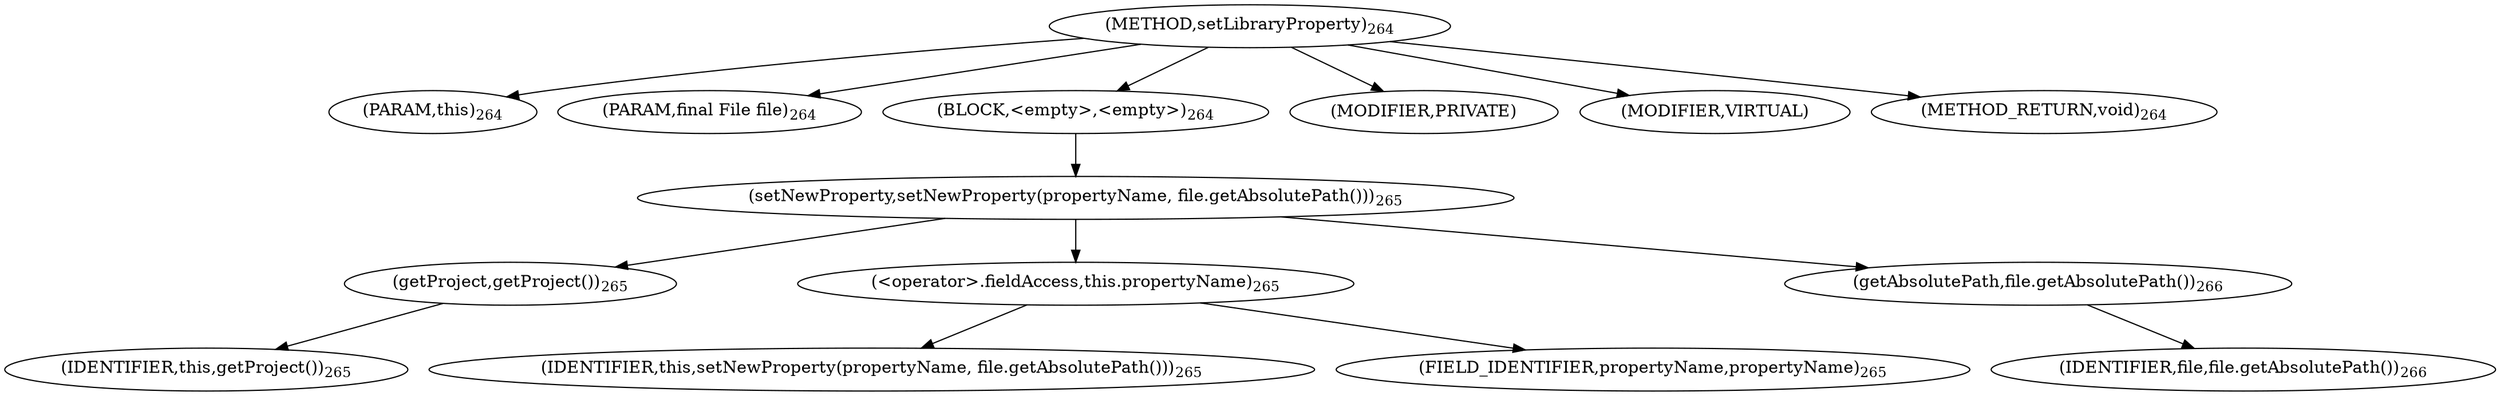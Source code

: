 digraph "setLibraryProperty" {  
"489" [label = <(METHOD,setLibraryProperty)<SUB>264</SUB>> ]
"29" [label = <(PARAM,this)<SUB>264</SUB>> ]
"490" [label = <(PARAM,final File file)<SUB>264</SUB>> ]
"491" [label = <(BLOCK,&lt;empty&gt;,&lt;empty&gt;)<SUB>264</SUB>> ]
"492" [label = <(setNewProperty,setNewProperty(propertyName, file.getAbsolutePath()))<SUB>265</SUB>> ]
"493" [label = <(getProject,getProject())<SUB>265</SUB>> ]
"28" [label = <(IDENTIFIER,this,getProject())<SUB>265</SUB>> ]
"494" [label = <(&lt;operator&gt;.fieldAccess,this.propertyName)<SUB>265</SUB>> ]
"495" [label = <(IDENTIFIER,this,setNewProperty(propertyName, file.getAbsolutePath()))<SUB>265</SUB>> ]
"496" [label = <(FIELD_IDENTIFIER,propertyName,propertyName)<SUB>265</SUB>> ]
"497" [label = <(getAbsolutePath,file.getAbsolutePath())<SUB>266</SUB>> ]
"498" [label = <(IDENTIFIER,file,file.getAbsolutePath())<SUB>266</SUB>> ]
"499" [label = <(MODIFIER,PRIVATE)> ]
"500" [label = <(MODIFIER,VIRTUAL)> ]
"501" [label = <(METHOD_RETURN,void)<SUB>264</SUB>> ]
  "489" -> "29" 
  "489" -> "490" 
  "489" -> "491" 
  "489" -> "499" 
  "489" -> "500" 
  "489" -> "501" 
  "491" -> "492" 
  "492" -> "493" 
  "492" -> "494" 
  "492" -> "497" 
  "493" -> "28" 
  "494" -> "495" 
  "494" -> "496" 
  "497" -> "498" 
}
